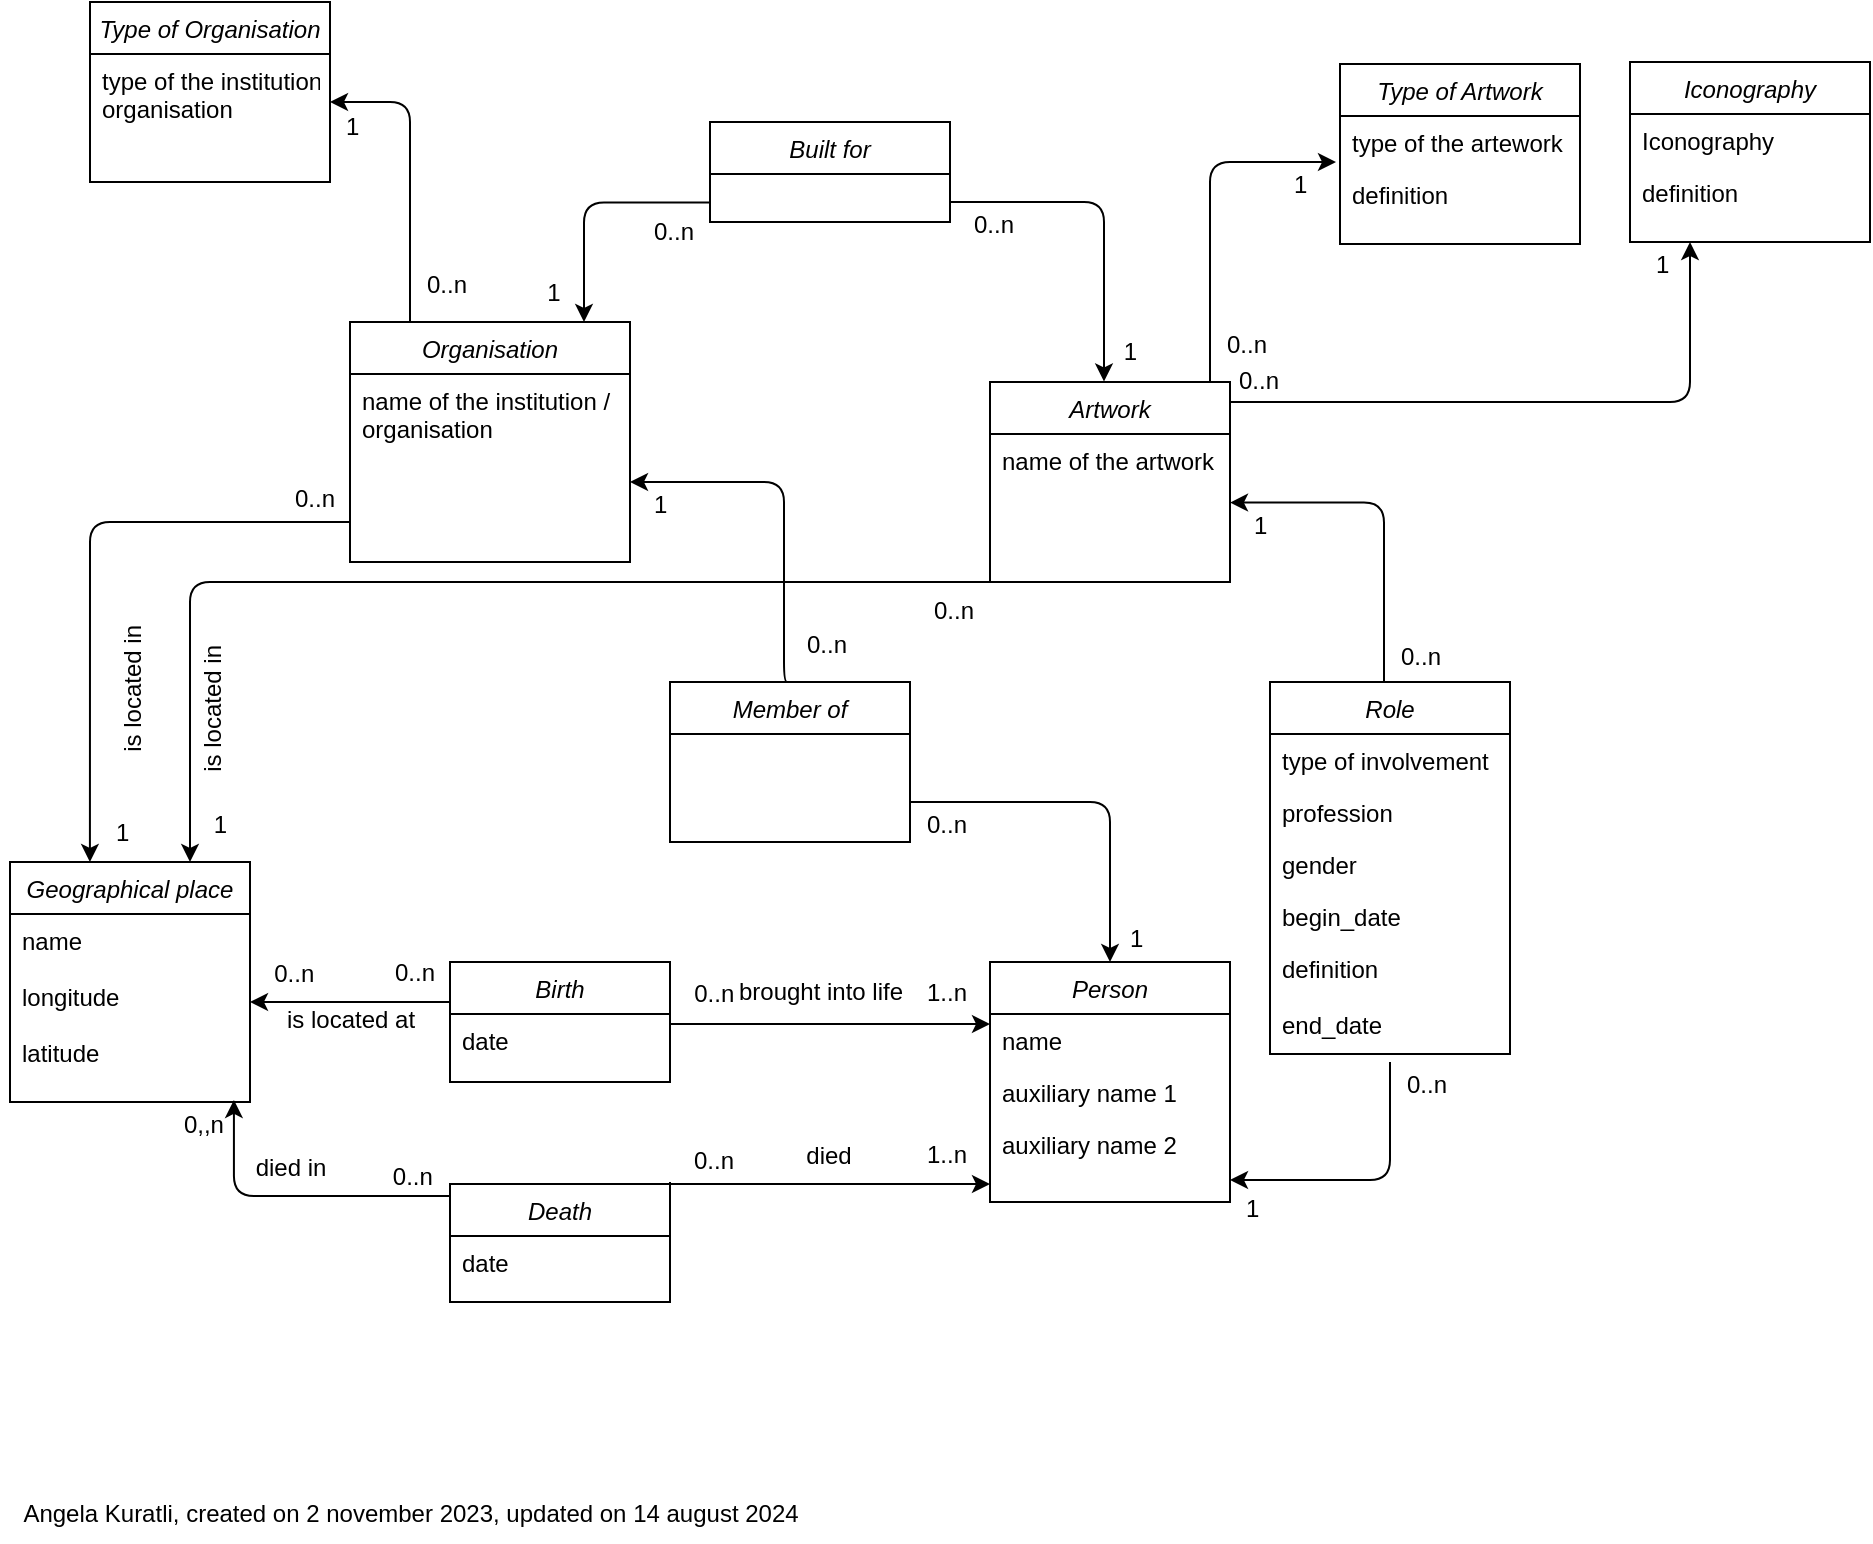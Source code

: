 <mxfile>
    <diagram id="C5RBs43oDa-KdzZeNtuy" name="Page-1">
        <mxGraphModel dx="1014" dy="787" grid="1" gridSize="10" guides="1" tooltips="1" connect="1" arrows="1" fold="1" page="1" pageScale="1" pageWidth="1654" pageHeight="1169" math="0" shadow="0">
            <root>
                <mxCell id="WIyWlLk6GJQsqaUBKTNV-0"/>
                <mxCell id="WIyWlLk6GJQsqaUBKTNV-1" parent="WIyWlLk6GJQsqaUBKTNV-0"/>
                <mxCell id="Bw8D9-mf-STMI-rw64IU-5" value="" style="endArrow=classic;shadow=0;strokeWidth=1;rounded=0;endFill=1;edgeStyle=elbowEdgeStyle;elbow=vertical;" parent="WIyWlLk6GJQsqaUBKTNV-1" edge="1">
                    <mxGeometry x="0.5" y="41" relative="1" as="geometry">
                        <mxPoint x="570" y="690" as="sourcePoint"/>
                        <mxPoint x="730" y="691" as="targetPoint"/>
                        <mxPoint x="-40" y="32" as="offset"/>
                        <Array as="points">
                            <mxPoint x="630" y="691"/>
                        </Array>
                    </mxGeometry>
                </mxCell>
                <mxCell id="Bw8D9-mf-STMI-rw64IU-6" value="0..n" style="resizable=0;align=left;verticalAlign=bottom;labelBackgroundColor=none;fontSize=12;" parent="Bw8D9-mf-STMI-rw64IU-5" connectable="0" vertex="1">
                    <mxGeometry x="-1" relative="1" as="geometry">
                        <mxPoint x="10" y="-2" as="offset"/>
                    </mxGeometry>
                </mxCell>
                <mxCell id="Bw8D9-mf-STMI-rw64IU-7" value="1..n" style="resizable=0;align=right;verticalAlign=bottom;labelBackgroundColor=none;fontSize=12;" parent="Bw8D9-mf-STMI-rw64IU-5" connectable="0" vertex="1">
                    <mxGeometry x="1" relative="1" as="geometry">
                        <mxPoint x="-10" y="-6" as="offset"/>
                    </mxGeometry>
                </mxCell>
                <mxCell id="Bw8D9-mf-STMI-rw64IU-8" value="died" style="text;html=1;resizable=0;points=[];;align=center;verticalAlign=middle;labelBackgroundColor=none;rounded=0;shadow=0;strokeWidth=1;fontSize=12;" parent="Bw8D9-mf-STMI-rw64IU-5" vertex="1" connectable="0">
                    <mxGeometry x="0.5" y="49" relative="1" as="geometry">
                        <mxPoint x="-41" y="35" as="offset"/>
                    </mxGeometry>
                </mxCell>
                <mxCell id="zkfFHV4jXpPFQw0GAbJ--0" value="Person" style="swimlane;fontStyle=2;align=center;verticalAlign=top;childLayout=stackLayout;horizontal=1;startSize=26;horizontalStack=0;resizeParent=1;resizeLast=0;collapsible=1;marginBottom=0;rounded=0;shadow=0;strokeWidth=1;" parent="WIyWlLk6GJQsqaUBKTNV-1" vertex="1">
                    <mxGeometry x="730" y="580" width="120" height="120" as="geometry">
                        <mxRectangle x="230" y="140" width="160" height="26" as="alternateBounds"/>
                    </mxGeometry>
                </mxCell>
                <mxCell id="zkfFHV4jXpPFQw0GAbJ--1" value="name" style="text;align=left;verticalAlign=top;spacingLeft=4;spacingRight=4;overflow=hidden;rotatable=0;points=[[0,0.5],[1,0.5]];portConstraint=eastwest;" parent="zkfFHV4jXpPFQw0GAbJ--0" vertex="1">
                    <mxGeometry y="26" width="120" height="26" as="geometry"/>
                </mxCell>
                <mxCell id="zkfFHV4jXpPFQw0GAbJ--2" value="auxiliary name 1" style="text;align=left;verticalAlign=top;spacingLeft=4;spacingRight=4;overflow=hidden;rotatable=0;points=[[0,0.5],[1,0.5]];portConstraint=eastwest;rounded=0;shadow=0;html=0;" parent="zkfFHV4jXpPFQw0GAbJ--0" vertex="1">
                    <mxGeometry y="52" width="120" height="26" as="geometry"/>
                </mxCell>
                <mxCell id="zkfFHV4jXpPFQw0GAbJ--3" value="auxiliary name 2" style="text;align=left;verticalAlign=top;spacingLeft=4;spacingRight=4;overflow=hidden;rotatable=0;points=[[0,0.5],[1,0.5]];portConstraint=eastwest;rounded=0;shadow=0;html=0;" parent="zkfFHV4jXpPFQw0GAbJ--0" vertex="1">
                    <mxGeometry y="78" width="120" height="26" as="geometry"/>
                </mxCell>
                <mxCell id="Bw8D9-mf-STMI-rw64IU-0" value="Birth" style="swimlane;fontStyle=2;align=center;verticalAlign=top;childLayout=stackLayout;horizontal=1;startSize=26;horizontalStack=0;resizeParent=1;resizeLast=0;collapsible=1;marginBottom=0;rounded=0;shadow=0;strokeWidth=1;" parent="WIyWlLk6GJQsqaUBKTNV-1" vertex="1">
                    <mxGeometry x="460" y="580" width="110" height="60" as="geometry">
                        <mxRectangle x="230" y="140" width="160" height="26" as="alternateBounds"/>
                    </mxGeometry>
                </mxCell>
                <mxCell id="Bw8D9-mf-STMI-rw64IU-1" value="date" style="text;align=left;verticalAlign=top;spacingLeft=4;spacingRight=4;overflow=hidden;rotatable=0;points=[[0,0.5],[1,0.5]];portConstraint=eastwest;" parent="Bw8D9-mf-STMI-rw64IU-0" vertex="1">
                    <mxGeometry y="26" width="110" height="26" as="geometry"/>
                </mxCell>
                <mxCell id="Bw8D9-mf-STMI-rw64IU-53" style="edgeStyle=elbowEdgeStyle;rounded=0;orthogonalLoop=1;jettySize=auto;elbow=vertical;html=1;exitX=0;exitY=0.5;exitDx=0;exitDy=0;" parent="Bw8D9-mf-STMI-rw64IU-0" edge="1">
                    <mxGeometry relative="1" as="geometry">
                        <mxPoint y="65" as="sourcePoint"/>
                        <mxPoint y="65" as="targetPoint"/>
                    </mxGeometry>
                </mxCell>
                <mxCell id="Bw8D9-mf-STMI-rw64IU-9" value="Artwork" style="swimlane;fontStyle=2;align=center;verticalAlign=top;childLayout=stackLayout;horizontal=1;startSize=26;horizontalStack=0;resizeParent=1;resizeLast=0;collapsible=1;marginBottom=0;rounded=0;shadow=0;strokeWidth=1;" parent="WIyWlLk6GJQsqaUBKTNV-1" vertex="1">
                    <mxGeometry x="730" y="290" width="120" height="100" as="geometry">
                        <mxRectangle x="230" y="140" width="160" height="26" as="alternateBounds"/>
                    </mxGeometry>
                </mxCell>
                <mxCell id="Bw8D9-mf-STMI-rw64IU-10" value="name of the artwork" style="text;align=left;verticalAlign=top;spacingLeft=4;spacingRight=4;overflow=hidden;rotatable=0;points=[[0,0.5],[1,0.5]];portConstraint=eastwest;" parent="Bw8D9-mf-STMI-rw64IU-9" vertex="1">
                    <mxGeometry y="26" width="120" height="26" as="geometry"/>
                </mxCell>
                <mxCell id="Bw8D9-mf-STMI-rw64IU-12" value="Geographical place" style="swimlane;fontStyle=2;align=center;verticalAlign=top;childLayout=stackLayout;horizontal=1;startSize=26;horizontalStack=0;resizeParent=1;resizeLast=0;collapsible=1;marginBottom=0;rounded=0;shadow=0;strokeWidth=1;" parent="WIyWlLk6GJQsqaUBKTNV-1" vertex="1">
                    <mxGeometry x="240" y="530" width="120" height="120" as="geometry">
                        <mxRectangle x="230" y="140" width="160" height="26" as="alternateBounds"/>
                    </mxGeometry>
                </mxCell>
                <mxCell id="Bw8D9-mf-STMI-rw64IU-13" value="name&#10;&#10;longitude&#10;&#10;latitude" style="text;align=left;verticalAlign=top;spacingLeft=4;spacingRight=4;overflow=hidden;rotatable=0;points=[[0,0.5],[1,0.5]];portConstraint=eastwest;" parent="Bw8D9-mf-STMI-rw64IU-12" vertex="1">
                    <mxGeometry y="26" width="120" height="94" as="geometry"/>
                </mxCell>
                <mxCell id="Bw8D9-mf-STMI-rw64IU-127" value="&lt;p class=&quot;p1&quot; style=&quot;margin: 0px; font-stretch: normal; line-height: normal;&quot;&gt;&lt;span style=&quot;&quot;&gt;Angela Kuratli, created on 2 november 2023, updated on 14 august 2024&lt;/span&gt;&lt;/p&gt;" style="text;html=1;align=center;verticalAlign=middle;resizable=0;points=[];autosize=1;fontStyle=0" parent="WIyWlLk6GJQsqaUBKTNV-1" vertex="1">
                    <mxGeometry x="235" y="840" width="410" height="30" as="geometry"/>
                </mxCell>
                <mxCell id="0" value="Death" style="swimlane;fontStyle=2;align=center;verticalAlign=top;childLayout=stackLayout;horizontal=1;startSize=26;horizontalStack=0;resizeParent=1;resizeLast=0;collapsible=1;marginBottom=0;rounded=0;shadow=0;strokeWidth=1;" parent="WIyWlLk6GJQsqaUBKTNV-1" vertex="1">
                    <mxGeometry x="460" y="691" width="110" height="59" as="geometry">
                        <mxRectangle x="230" y="140" width="160" height="26" as="alternateBounds"/>
                    </mxGeometry>
                </mxCell>
                <mxCell id="1" value="date" style="text;align=left;verticalAlign=top;spacingLeft=4;spacingRight=4;overflow=hidden;rotatable=0;points=[[0,0.5],[1,0.5]];portConstraint=eastwest;" parent="0" vertex="1">
                    <mxGeometry y="26" width="110" height="26" as="geometry"/>
                </mxCell>
                <mxCell id="3" style="edgeStyle=elbowEdgeStyle;rounded=0;orthogonalLoop=1;jettySize=auto;elbow=vertical;html=1;exitX=0;exitY=0.5;exitDx=0;exitDy=0;" parent="0" edge="1">
                    <mxGeometry relative="1" as="geometry">
                        <mxPoint y="65" as="sourcePoint"/>
                        <mxPoint y="64.69" as="targetPoint"/>
                    </mxGeometry>
                </mxCell>
                <mxCell id="14" value="Organisation" style="swimlane;fontStyle=2;align=center;verticalAlign=top;childLayout=stackLayout;horizontal=1;startSize=26;horizontalStack=0;resizeParent=1;resizeLast=0;collapsible=1;marginBottom=0;rounded=0;shadow=0;strokeWidth=1;" parent="WIyWlLk6GJQsqaUBKTNV-1" vertex="1">
                    <mxGeometry x="410" y="260" width="140" height="120" as="geometry">
                        <mxRectangle x="230" y="140" width="160" height="26" as="alternateBounds"/>
                    </mxGeometry>
                </mxCell>
                <mxCell id="45" value="name of the institution /&#10;organisation&#10;&#10;" style="text;align=left;verticalAlign=top;spacingLeft=4;spacingRight=4;overflow=hidden;rotatable=0;points=[[0,0.5],[1,0.5]];portConstraint=eastwest;rounded=0;shadow=0;html=0;" parent="14" vertex="1">
                    <mxGeometry y="26" width="140" height="94" as="geometry"/>
                </mxCell>
                <mxCell id="48" value="" style="endArrow=none;shadow=0;strokeWidth=1;rounded=1;endFill=0;edgeStyle=elbowEdgeStyle;elbow=vertical;startArrow=classic;startFill=1;exitX=0.933;exitY=1.021;exitDx=0;exitDy=0;exitPerimeter=0;" parent="WIyWlLk6GJQsqaUBKTNV-1" target="0" edge="1">
                    <mxGeometry x="0.5" y="41" relative="1" as="geometry">
                        <mxPoint x="351.96" y="648.974" as="sourcePoint"/>
                        <mxPoint x="460" y="718" as="targetPoint"/>
                        <mxPoint x="-40" y="32" as="offset"/>
                        <Array as="points">
                            <mxPoint x="330" y="697"/>
                            <mxPoint x="310" y="727"/>
                        </Array>
                    </mxGeometry>
                </mxCell>
                <mxCell id="49" value="0,,n" style="resizable=0;align=left;verticalAlign=bottom;labelBackgroundColor=none;fontSize=12;" parent="48" connectable="0" vertex="1">
                    <mxGeometry x="-1" relative="1" as="geometry">
                        <mxPoint x="-27" y="21" as="offset"/>
                    </mxGeometry>
                </mxCell>
                <mxCell id="50" value="0..n" style="resizable=0;align=right;verticalAlign=bottom;labelBackgroundColor=none;fontSize=12;" parent="48" connectable="0" vertex="1">
                    <mxGeometry x="1" relative="1" as="geometry">
                        <mxPoint x="-7" y="-1" as="offset"/>
                    </mxGeometry>
                </mxCell>
                <mxCell id="51" value="died in" style="text;html=1;resizable=0;points=[];;align=center;verticalAlign=middle;labelBackgroundColor=none;rounded=0;shadow=0;strokeWidth=1;fontSize=12;" parent="48" vertex="1" connectable="0">
                    <mxGeometry x="0.5" y="49" relative="1" as="geometry">
                        <mxPoint x="-41" y="35" as="offset"/>
                    </mxGeometry>
                </mxCell>
                <mxCell id="52" value="Role" style="swimlane;fontStyle=2;align=center;verticalAlign=top;childLayout=stackLayout;horizontal=1;startSize=26;horizontalStack=0;resizeParent=1;resizeLast=0;collapsible=1;marginBottom=0;rounded=0;shadow=0;strokeWidth=1;" parent="WIyWlLk6GJQsqaUBKTNV-1" vertex="1">
                    <mxGeometry x="870" y="440" width="120" height="186" as="geometry">
                        <mxRectangle x="230" y="140" width="160" height="26" as="alternateBounds"/>
                    </mxGeometry>
                </mxCell>
                <mxCell id="154" value="type of involvement" style="text;align=left;verticalAlign=top;spacingLeft=4;spacingRight=4;overflow=hidden;rotatable=0;points=[[0,0.5],[1,0.5]];portConstraint=eastwest;" parent="52" vertex="1">
                    <mxGeometry y="26" width="120" height="26" as="geometry"/>
                </mxCell>
                <mxCell id="155" value="profession" style="text;align=left;verticalAlign=top;spacingLeft=4;spacingRight=4;overflow=hidden;rotatable=0;points=[[0,0.5],[1,0.5]];portConstraint=eastwest;" parent="52" vertex="1">
                    <mxGeometry y="52" width="120" height="26" as="geometry"/>
                </mxCell>
                <mxCell id="156" value="gender" style="text;align=left;verticalAlign=top;spacingLeft=4;spacingRight=4;overflow=hidden;rotatable=0;points=[[0,0.5],[1,0.5]];portConstraint=eastwest;" parent="52" vertex="1">
                    <mxGeometry y="78" width="120" height="26" as="geometry"/>
                </mxCell>
                <mxCell id="158" value="begin_date" style="text;align=left;verticalAlign=top;spacingLeft=4;spacingRight=4;overflow=hidden;rotatable=0;points=[[0,0.5],[1,0.5]];portConstraint=eastwest;" parent="52" vertex="1">
                    <mxGeometry y="104" width="120" height="26" as="geometry"/>
                </mxCell>
                <mxCell id="168" value="definition" style="text;align=left;verticalAlign=top;spacingLeft=4;spacingRight=4;overflow=hidden;rotatable=0;points=[[0,0.5],[1,0.5]];portConstraint=eastwest;" parent="52" vertex="1">
                    <mxGeometry y="130" width="120" height="28" as="geometry"/>
                </mxCell>
                <mxCell id="160" value="end_date" style="text;align=left;verticalAlign=top;spacingLeft=4;spacingRight=4;overflow=hidden;rotatable=0;points=[[0,0.5],[1,0.5]];portConstraint=eastwest;" parent="52" vertex="1">
                    <mxGeometry y="158" width="120" height="28" as="geometry"/>
                </mxCell>
                <mxCell id="76" value="" style="endArrow=none;shadow=0;strokeWidth=1;rounded=1;endFill=0;edgeStyle=elbowEdgeStyle;entryX=0.5;entryY=0;entryDx=0;entryDy=0;exitX=1.025;exitY=0.165;exitDx=0;exitDy=0;exitPerimeter=0;startArrow=classic;startFill=1;" parent="WIyWlLk6GJQsqaUBKTNV-1" edge="1">
                    <mxGeometry x="0.5" y="41" relative="1" as="geometry">
                        <mxPoint x="850" y="350.29" as="sourcePoint"/>
                        <mxPoint x="927" y="440" as="targetPoint"/>
                        <mxPoint x="-40" y="32" as="offset"/>
                        <Array as="points">
                            <mxPoint x="927" y="400"/>
                            <mxPoint x="877" y="370"/>
                            <mxPoint x="927" y="380"/>
                        </Array>
                    </mxGeometry>
                </mxCell>
                <mxCell id="77" value="1" style="resizable=0;align=left;verticalAlign=bottom;labelBackgroundColor=none;fontSize=12;rotation=0;" parent="76" connectable="0" vertex="1">
                    <mxGeometry x="-1" relative="1" as="geometry">
                        <mxPoint x="10" y="20" as="offset"/>
                    </mxGeometry>
                </mxCell>
                <mxCell id="79" value="" style="endArrow=none;shadow=0;strokeWidth=1;rounded=1;endFill=0;edgeStyle=elbowEdgeStyle;elbow=vertical;startArrow=classic;startFill=1;" parent="WIyWlLk6GJQsqaUBKTNV-1" edge="1">
                    <mxGeometry x="0.5" y="41" relative="1" as="geometry">
                        <mxPoint x="850" y="689" as="sourcePoint"/>
                        <mxPoint x="930" y="630" as="targetPoint"/>
                        <mxPoint x="-40" y="32" as="offset"/>
                        <Array as="points">
                            <mxPoint x="939" y="689"/>
                            <mxPoint x="929.16" y="634.02"/>
                            <mxPoint x="939.16" y="644.02"/>
                            <mxPoint x="1004.16" y="644.02"/>
                        </Array>
                    </mxGeometry>
                </mxCell>
                <mxCell id="80" value="1" style="resizable=0;align=left;verticalAlign=bottom;labelBackgroundColor=none;fontSize=12;rotation=0;" parent="79" connectable="0" vertex="1">
                    <mxGeometry x="-1" relative="1" as="geometry">
                        <mxPoint x="6" y="23" as="offset"/>
                    </mxGeometry>
                </mxCell>
                <mxCell id="81" value="0..n" style="resizable=0;align=right;verticalAlign=bottom;labelBackgroundColor=none;fontSize=12;rotation=0;" parent="79" connectable="0" vertex="1">
                    <mxGeometry x="1" relative="1" as="geometry">
                        <mxPoint x="30" y="20" as="offset"/>
                    </mxGeometry>
                </mxCell>
                <mxCell id="88" value="Member of" style="swimlane;fontStyle=2;align=center;verticalAlign=top;childLayout=stackLayout;horizontal=1;startSize=26;horizontalStack=0;resizeParent=1;resizeLast=0;collapsible=1;marginBottom=0;rounded=0;shadow=0;strokeWidth=1;" parent="WIyWlLk6GJQsqaUBKTNV-1" vertex="1">
                    <mxGeometry x="570" y="440" width="120" height="80" as="geometry">
                        <mxRectangle x="230" y="140" width="160" height="26" as="alternateBounds"/>
                    </mxGeometry>
                </mxCell>
                <mxCell id="90" value="Built for" style="swimlane;fontStyle=2;align=center;verticalAlign=top;childLayout=stackLayout;horizontal=1;startSize=26;horizontalStack=0;resizeParent=1;resizeLast=0;collapsible=1;marginBottom=0;rounded=0;shadow=0;strokeWidth=1;" parent="WIyWlLk6GJQsqaUBKTNV-1" vertex="1">
                    <mxGeometry x="590" y="160" width="120" height="50" as="geometry">
                        <mxRectangle x="230" y="140" width="160" height="26" as="alternateBounds"/>
                    </mxGeometry>
                </mxCell>
                <mxCell id="91" value="" style="endArrow=none;shadow=0;strokeWidth=1;rounded=1;endFill=0;edgeStyle=orthogonalEdgeStyle;elbow=vertical;exitX=0.5;exitY=0;exitDx=0;exitDy=0;startArrow=classic;startFill=1;" parent="WIyWlLk6GJQsqaUBKTNV-1" source="zkfFHV4jXpPFQw0GAbJ--0" edge="1">
                    <mxGeometry x="0.5" y="41" relative="1" as="geometry">
                        <mxPoint x="785" y="570" as="sourcePoint"/>
                        <mxPoint x="690" y="500" as="targetPoint"/>
                        <mxPoint x="-40" y="32" as="offset"/>
                        <Array as="points">
                            <mxPoint x="790" y="500"/>
                        </Array>
                    </mxGeometry>
                </mxCell>
                <mxCell id="93" value="0..n" style="resizable=0;align=right;verticalAlign=bottom;labelBackgroundColor=none;fontSize=12;rotation=0;" parent="91" connectable="0" vertex="1">
                    <mxGeometry x="1" relative="1" as="geometry">
                        <mxPoint x="30" y="20" as="offset"/>
                    </mxGeometry>
                </mxCell>
                <mxCell id="98" value="" style="endArrow=none;shadow=0;strokeWidth=1;rounded=1;endFill=0;edgeStyle=elbowEdgeStyle;exitX=1.025;exitY=0.165;exitDx=0;exitDy=0;exitPerimeter=0;startArrow=classic;startFill=1;entryX=0.5;entryY=0;entryDx=0;entryDy=0;" parent="WIyWlLk6GJQsqaUBKTNV-1" target="88" edge="1">
                    <mxGeometry x="0.5" y="41" relative="1" as="geometry">
                        <mxPoint x="550" y="340.0" as="sourcePoint"/>
                        <mxPoint x="627" y="420" as="targetPoint"/>
                        <mxPoint x="-40" y="32" as="offset"/>
                        <Array as="points">
                            <mxPoint x="627" y="389.71"/>
                            <mxPoint x="577" y="359.71"/>
                            <mxPoint x="627" y="369.71"/>
                        </Array>
                    </mxGeometry>
                </mxCell>
                <mxCell id="99" value="1" style="resizable=0;align=left;verticalAlign=bottom;labelBackgroundColor=none;fontSize=12;rotation=0;" parent="98" connectable="0" vertex="1">
                    <mxGeometry x="-1" relative="1" as="geometry">
                        <mxPoint x="10" y="20" as="offset"/>
                    </mxGeometry>
                </mxCell>
                <mxCell id="100" value="0..n" style="resizable=0;align=right;verticalAlign=bottom;labelBackgroundColor=none;fontSize=12;rotation=0;" parent="98" connectable="0" vertex="1">
                    <mxGeometry x="1" relative="1" as="geometry">
                        <mxPoint x="30" y="-10" as="offset"/>
                    </mxGeometry>
                </mxCell>
                <mxCell id="102" value="" style="endArrow=none;shadow=0;strokeWidth=1;rounded=0;endFill=0;elbow=vertical;startArrow=classic;startFill=1;" parent="WIyWlLk6GJQsqaUBKTNV-1" edge="1">
                    <mxGeometry x="0.5" y="41" relative="1" as="geometry">
                        <mxPoint x="360" y="600" as="sourcePoint"/>
                        <mxPoint x="460" y="600" as="targetPoint"/>
                        <mxPoint x="-40" y="32" as="offset"/>
                    </mxGeometry>
                </mxCell>
                <mxCell id="103" value="0..n" style="resizable=0;align=left;verticalAlign=bottom;labelBackgroundColor=none;fontSize=12;" parent="102" connectable="0" vertex="1">
                    <mxGeometry x="-1" relative="1" as="geometry">
                        <mxPoint x="10.14" y="-5.33" as="offset"/>
                    </mxGeometry>
                </mxCell>
                <mxCell id="104" value="0..n" style="resizable=0;align=right;verticalAlign=bottom;labelBackgroundColor=none;fontSize=12;" parent="102" connectable="0" vertex="1">
                    <mxGeometry x="1" relative="1" as="geometry">
                        <mxPoint x="-6" y="-6" as="offset"/>
                    </mxGeometry>
                </mxCell>
                <mxCell id="106" value="" style="endArrow=none;shadow=0;strokeWidth=1;rounded=1;endFill=0;edgeStyle=orthogonalEdgeStyle;startArrow=classic;startFill=1;exitX=0.333;exitY=0;exitDx=0;exitDy=0;exitPerimeter=0;" parent="WIyWlLk6GJQsqaUBKTNV-1" source="Bw8D9-mf-STMI-rw64IU-12" edge="1">
                    <mxGeometry x="0.5" y="41" relative="1" as="geometry">
                        <mxPoint x="280" y="450" as="sourcePoint"/>
                        <mxPoint x="410" y="360" as="targetPoint"/>
                        <mxPoint x="-40" y="32" as="offset"/>
                        <Array as="points">
                            <mxPoint x="280" y="360"/>
                        </Array>
                    </mxGeometry>
                </mxCell>
                <mxCell id="108" value="is located in" style="resizable=0;align=right;verticalAlign=bottom;labelBackgroundColor=none;fontSize=12;rotation=-90;" parent="106" connectable="0" vertex="1">
                    <mxGeometry x="1" relative="1" as="geometry">
                        <mxPoint x="-60" y="60" as="offset"/>
                    </mxGeometry>
                </mxCell>
                <mxCell id="109" value="0..n" style="resizable=0;align=right;verticalAlign=bottom;labelBackgroundColor=none;fontSize=12;rotation=0;" parent="WIyWlLk6GJQsqaUBKTNV-1" connectable="0" vertex="1">
                    <mxGeometry x="404.0" y="357" as="geometry"/>
                </mxCell>
                <mxCell id="110" value="is located at" style="text;html=1;resizable=0;points=[];;align=center;verticalAlign=middle;labelBackgroundColor=none;rounded=0;shadow=0;strokeWidth=1;fontSize=12;" parent="WIyWlLk6GJQsqaUBKTNV-1" vertex="1" connectable="0">
                    <mxGeometry x="419.997" y="731" as="geometry">
                        <mxPoint x="-10" y="-122" as="offset"/>
                    </mxGeometry>
                </mxCell>
                <mxCell id="111" value="brought into life" style="text;html=1;resizable=0;points=[];;align=center;verticalAlign=middle;labelBackgroundColor=none;rounded=0;shadow=0;strokeWidth=1;fontSize=12;" parent="WIyWlLk6GJQsqaUBKTNV-1" vertex="1" connectable="0">
                    <mxGeometry x="648.997" y="674" as="geometry">
                        <mxPoint x="-4" y="-79" as="offset"/>
                    </mxGeometry>
                </mxCell>
                <mxCell id="112" value="1" style="resizable=0;align=left;verticalAlign=bottom;labelBackgroundColor=none;fontSize=12;" parent="WIyWlLk6GJQsqaUBKTNV-1" connectable="0" vertex="1">
                    <mxGeometry x="291" y="524" as="geometry"/>
                </mxCell>
                <mxCell id="116" value="" style="endArrow=classic;shadow=0;strokeWidth=1;rounded=1;endFill=1;edgeStyle=elbowEdgeStyle;entryX=0.5;entryY=0;entryDx=0;entryDy=0;exitX=1.025;exitY=0.165;exitDx=0;exitDy=0;exitPerimeter=0;startArrow=none;startFill=0;" parent="WIyWlLk6GJQsqaUBKTNV-1" edge="1">
                    <mxGeometry x="0.5" y="41" relative="1" as="geometry">
                        <mxPoint x="710" y="200.0" as="sourcePoint"/>
                        <mxPoint x="787" y="289.71" as="targetPoint"/>
                        <mxPoint x="-40" y="32" as="offset"/>
                        <Array as="points">
                            <mxPoint x="787" y="249.71"/>
                            <mxPoint x="737" y="219.71"/>
                            <mxPoint x="787" y="229.71"/>
                        </Array>
                    </mxGeometry>
                </mxCell>
                <mxCell id="117" value="0..n" style="resizable=0;align=left;verticalAlign=bottom;labelBackgroundColor=none;fontSize=12;rotation=0;" parent="116" connectable="0" vertex="1">
                    <mxGeometry x="-1" relative="1" as="geometry">
                        <mxPoint x="10" y="20" as="offset"/>
                    </mxGeometry>
                </mxCell>
                <mxCell id="118" value="1" style="resizable=0;align=right;verticalAlign=bottom;labelBackgroundColor=none;fontSize=12;rotation=0;" parent="116" connectable="0" vertex="1">
                    <mxGeometry x="1" relative="1" as="geometry">
                        <mxPoint x="18" y="-6" as="offset"/>
                    </mxGeometry>
                </mxCell>
                <mxCell id="119" value="" style="endArrow=classic;shadow=0;strokeWidth=1;rounded=1;endFill=1;edgeStyle=elbowEdgeStyle;startArrow=none;startFill=0;entryX=0.836;entryY=0;entryDx=0;entryDy=0;entryPerimeter=0;" parent="WIyWlLk6GJQsqaUBKTNV-1" target="14" edge="1">
                    <mxGeometry x="0.5" y="41" relative="1" as="geometry">
                        <mxPoint x="590" y="200.29" as="sourcePoint"/>
                        <mxPoint x="527" y="270" as="targetPoint"/>
                        <mxPoint x="-40" y="32" as="offset"/>
                        <Array as="points">
                            <mxPoint x="527" y="250.0"/>
                            <mxPoint x="477" y="220"/>
                            <mxPoint x="527" y="230"/>
                        </Array>
                    </mxGeometry>
                </mxCell>
                <mxCell id="120" value="0..n" style="resizable=0;align=left;verticalAlign=bottom;labelBackgroundColor=none;fontSize=12;rotation=0;" parent="119" connectable="0" vertex="1">
                    <mxGeometry x="-1" relative="1" as="geometry">
                        <mxPoint x="-30" y="23" as="offset"/>
                    </mxGeometry>
                </mxCell>
                <mxCell id="121" value="1" style="resizable=0;align=right;verticalAlign=bottom;labelBackgroundColor=none;fontSize=12;rotation=0;" parent="119" connectable="0" vertex="1">
                    <mxGeometry x="1" relative="1" as="geometry">
                        <mxPoint x="-10" y="-6" as="offset"/>
                    </mxGeometry>
                </mxCell>
                <mxCell id="134" value="" style="endArrow=classic;shadow=0;strokeWidth=1;rounded=0;endFill=1;edgeStyle=elbowEdgeStyle;elbow=vertical;" parent="WIyWlLk6GJQsqaUBKTNV-1" edge="1">
                    <mxGeometry x="0.5" y="41" relative="1" as="geometry">
                        <mxPoint x="570" y="610" as="sourcePoint"/>
                        <mxPoint x="730" y="611" as="targetPoint"/>
                        <mxPoint x="-40" y="32" as="offset"/>
                        <Array as="points">
                            <mxPoint x="630" y="611"/>
                        </Array>
                    </mxGeometry>
                </mxCell>
                <mxCell id="135" value="0..n" style="resizable=0;align=left;verticalAlign=bottom;labelBackgroundColor=none;fontSize=12;" parent="134" connectable="0" vertex="1">
                    <mxGeometry x="-1" relative="1" as="geometry">
                        <mxPoint x="10.14" y="-5.33" as="offset"/>
                    </mxGeometry>
                </mxCell>
                <mxCell id="136" value="1..n" style="resizable=0;align=right;verticalAlign=bottom;labelBackgroundColor=none;fontSize=12;" parent="134" connectable="0" vertex="1">
                    <mxGeometry x="1" relative="1" as="geometry">
                        <mxPoint x="-10" y="-7" as="offset"/>
                    </mxGeometry>
                </mxCell>
                <mxCell id="137" value="Type of Artwork" style="swimlane;fontStyle=2;align=center;verticalAlign=top;childLayout=stackLayout;horizontal=1;startSize=26;horizontalStack=0;resizeParent=1;resizeLast=0;collapsible=1;marginBottom=0;rounded=0;shadow=0;strokeWidth=1;" parent="WIyWlLk6GJQsqaUBKTNV-1" vertex="1">
                    <mxGeometry x="905" y="131" width="120" height="90" as="geometry">
                        <mxRectangle x="230" y="140" width="160" height="26" as="alternateBounds"/>
                    </mxGeometry>
                </mxCell>
                <mxCell id="138" value="type of the artework" style="text;align=left;verticalAlign=top;spacingLeft=4;spacingRight=4;overflow=hidden;rotatable=0;points=[[0,0.5],[1,0.5]];portConstraint=eastwest;" parent="137" vertex="1">
                    <mxGeometry y="26" width="120" height="26" as="geometry"/>
                </mxCell>
                <mxCell id="139" value="definition" style="text;align=left;verticalAlign=top;spacingLeft=4;spacingRight=4;overflow=hidden;rotatable=0;points=[[0,0.5],[1,0.5]];portConstraint=eastwest;rounded=0;shadow=0;html=0;" parent="137" vertex="1">
                    <mxGeometry y="52" width="120" height="26" as="geometry"/>
                </mxCell>
                <mxCell id="141" value="" style="endArrow=classic;shadow=0;strokeWidth=1;rounded=1;endFill=1;edgeStyle=elbowEdgeStyle;startArrow=none;startFill=0;entryX=0.75;entryY=0;entryDx=0;entryDy=0;" parent="WIyWlLk6GJQsqaUBKTNV-1" target="Bw8D9-mf-STMI-rw64IU-12" edge="1">
                    <mxGeometry x="0.5" y="41" relative="1" as="geometry">
                        <mxPoint x="730" y="390" as="sourcePoint"/>
                        <mxPoint x="330.04" y="499.86" as="targetPoint"/>
                        <mxPoint x="-40" y="32" as="offset"/>
                        <Array as="points">
                            <mxPoint x="330" y="449.86"/>
                            <mxPoint x="280" y="419.86"/>
                            <mxPoint x="330" y="429.86"/>
                        </Array>
                    </mxGeometry>
                </mxCell>
                <mxCell id="142" value="0..n" style="resizable=0;align=left;verticalAlign=bottom;labelBackgroundColor=none;fontSize=12;rotation=0;" parent="141" connectable="0" vertex="1">
                    <mxGeometry x="-1" relative="1" as="geometry">
                        <mxPoint x="-30" y="23" as="offset"/>
                    </mxGeometry>
                </mxCell>
                <mxCell id="143" value="1" style="resizable=0;align=right;verticalAlign=bottom;labelBackgroundColor=none;fontSize=12;rotation=0;" parent="141" connectable="0" vertex="1">
                    <mxGeometry x="1" relative="1" as="geometry">
                        <mxPoint x="20" y="-10" as="offset"/>
                    </mxGeometry>
                </mxCell>
                <mxCell id="144" value="is located in" style="resizable=0;align=right;verticalAlign=bottom;labelBackgroundColor=none;fontSize=12;rotation=-90;" parent="WIyWlLk6GJQsqaUBKTNV-1" connectable="0" vertex="1">
                    <mxGeometry x="310.0" y="410" as="geometry"/>
                </mxCell>
                <mxCell id="145" value="" style="endArrow=none;shadow=0;strokeWidth=1;rounded=1;endFill=0;edgeStyle=elbowEdgeStyle;startArrow=classic;startFill=1;" parent="WIyWlLk6GJQsqaUBKTNV-1" edge="1">
                    <mxGeometry x="0.5" y="41" relative="1" as="geometry">
                        <mxPoint x="903" y="180" as="sourcePoint"/>
                        <mxPoint x="840" y="290" as="targetPoint"/>
                        <mxPoint x="-40" y="32" as="offset"/>
                        <Array as="points">
                            <mxPoint x="840" y="239.71"/>
                            <mxPoint x="790" y="209.71"/>
                            <mxPoint x="840" y="219.71"/>
                        </Array>
                    </mxGeometry>
                </mxCell>
                <mxCell id="146" value="1" style="resizable=0;align=left;verticalAlign=bottom;labelBackgroundColor=none;fontSize=12;rotation=0;" parent="145" connectable="0" vertex="1">
                    <mxGeometry x="-1" relative="1" as="geometry">
                        <mxPoint x="-23" y="20" as="offset"/>
                    </mxGeometry>
                </mxCell>
                <mxCell id="147" value="0..n" style="resizable=0;align=right;verticalAlign=bottom;labelBackgroundColor=none;fontSize=12;rotation=0;" parent="145" connectable="0" vertex="1">
                    <mxGeometry x="1" relative="1" as="geometry">
                        <mxPoint x="30" y="-10" as="offset"/>
                    </mxGeometry>
                </mxCell>
                <mxCell id="148" value="Iconography" style="swimlane;fontStyle=2;align=center;verticalAlign=top;childLayout=stackLayout;horizontal=1;startSize=26;horizontalStack=0;resizeParent=1;resizeLast=0;collapsible=1;marginBottom=0;rounded=0;shadow=0;strokeWidth=1;" parent="WIyWlLk6GJQsqaUBKTNV-1" vertex="1">
                    <mxGeometry x="1050" y="130" width="120" height="90" as="geometry">
                        <mxRectangle x="230" y="140" width="160" height="26" as="alternateBounds"/>
                    </mxGeometry>
                </mxCell>
                <mxCell id="149" value="Iconography" style="text;align=left;verticalAlign=top;spacingLeft=4;spacingRight=4;overflow=hidden;rotatable=0;points=[[0,0.5],[1,0.5]];portConstraint=eastwest;" parent="148" vertex="1">
                    <mxGeometry y="26" width="120" height="26" as="geometry"/>
                </mxCell>
                <mxCell id="150" value="definition" style="text;align=left;verticalAlign=top;spacingLeft=4;spacingRight=4;overflow=hidden;rotatable=0;points=[[0,0.5],[1,0.5]];portConstraint=eastwest;rounded=0;shadow=0;html=0;" parent="148" vertex="1">
                    <mxGeometry y="52" width="120" height="26" as="geometry"/>
                </mxCell>
                <mxCell id="151" value="" style="endArrow=none;shadow=0;strokeWidth=1;rounded=1;endFill=0;edgeStyle=elbowEdgeStyle;startArrow=classic;startFill=1;exitX=0.25;exitY=1;exitDx=0;exitDy=0;" parent="WIyWlLk6GJQsqaUBKTNV-1" source="148" edge="1">
                    <mxGeometry x="0.5" y="41" relative="1" as="geometry">
                        <mxPoint x="913" y="190" as="sourcePoint"/>
                        <mxPoint x="850" y="300" as="targetPoint"/>
                        <mxPoint x="-40" y="32" as="offset"/>
                        <Array as="points">
                            <mxPoint x="1080" y="260"/>
                            <mxPoint x="800" y="219.71"/>
                            <mxPoint x="850" y="229.71"/>
                        </Array>
                    </mxGeometry>
                </mxCell>
                <mxCell id="152" value="1" style="resizable=0;align=left;verticalAlign=bottom;labelBackgroundColor=none;fontSize=12;rotation=0;" parent="151" connectable="0" vertex="1">
                    <mxGeometry x="-1" relative="1" as="geometry">
                        <mxPoint x="-19" y="20" as="offset"/>
                    </mxGeometry>
                </mxCell>
                <mxCell id="153" value="0..n" style="resizable=0;align=right;verticalAlign=bottom;labelBackgroundColor=none;fontSize=12;rotation=0;" parent="151" connectable="0" vertex="1">
                    <mxGeometry x="1" relative="1" as="geometry">
                        <mxPoint x="26" y="-2" as="offset"/>
                    </mxGeometry>
                </mxCell>
                <mxCell id="169" value="Type of Organisation" style="swimlane;fontStyle=2;align=center;verticalAlign=top;childLayout=stackLayout;horizontal=1;startSize=26;horizontalStack=0;resizeParent=1;resizeLast=0;collapsible=1;marginBottom=0;rounded=0;shadow=0;strokeWidth=1;" parent="WIyWlLk6GJQsqaUBKTNV-1" vertex="1">
                    <mxGeometry x="280" y="100" width="120" height="90" as="geometry">
                        <mxRectangle x="230" y="140" width="160" height="26" as="alternateBounds"/>
                    </mxGeometry>
                </mxCell>
                <mxCell id="170" value="type of the institution /&#10;organisation" style="text;align=left;verticalAlign=top;spacingLeft=4;spacingRight=4;overflow=hidden;rotatable=0;points=[[0,0.5],[1,0.5]];portConstraint=eastwest;" parent="169" vertex="1">
                    <mxGeometry y="26" width="120" height="44" as="geometry"/>
                </mxCell>
                <mxCell id="171" value="" style="endArrow=none;shadow=0;strokeWidth=1;rounded=1;endFill=0;edgeStyle=elbowEdgeStyle;startArrow=classic;startFill=1;" parent="WIyWlLk6GJQsqaUBKTNV-1" edge="1">
                    <mxGeometry x="0.5" y="41" relative="1" as="geometry">
                        <mxPoint x="400" y="150" as="sourcePoint"/>
                        <mxPoint x="440" y="260" as="targetPoint"/>
                        <mxPoint x="-40" y="32" as="offset"/>
                        <Array as="points">
                            <mxPoint x="440" y="209.71"/>
                            <mxPoint x="390" y="179.71"/>
                            <mxPoint x="440" y="189.71"/>
                        </Array>
                    </mxGeometry>
                </mxCell>
                <mxCell id="172" value="1" style="resizable=0;align=left;verticalAlign=bottom;labelBackgroundColor=none;fontSize=12;rotation=0;" parent="171" connectable="0" vertex="1">
                    <mxGeometry x="-1" relative="1" as="geometry">
                        <mxPoint x="6" y="21" as="offset"/>
                    </mxGeometry>
                </mxCell>
                <mxCell id="173" value="0..n" style="resizable=0;align=right;verticalAlign=bottom;labelBackgroundColor=none;fontSize=12;rotation=0;" parent="171" connectable="0" vertex="1">
                    <mxGeometry x="1" relative="1" as="geometry">
                        <mxPoint x="30" y="-10" as="offset"/>
                    </mxGeometry>
                </mxCell>
                <mxCell id="174" value="0..n" style="resizable=0;align=right;verticalAlign=bottom;labelBackgroundColor=none;fontSize=12;rotation=0;" connectable="0" vertex="1" parent="WIyWlLk6GJQsqaUBKTNV-1">
                    <mxGeometry x="957" y="436" as="geometry"/>
                </mxCell>
                <mxCell id="175" value="1" style="resizable=0;align=left;verticalAlign=bottom;labelBackgroundColor=none;fontSize=12;rotation=0;" connectable="0" vertex="1" parent="WIyWlLk6GJQsqaUBKTNV-1">
                    <mxGeometry x="570" y="370" as="geometry">
                        <mxPoint x="228" y="207" as="offset"/>
                    </mxGeometry>
                </mxCell>
            </root>
        </mxGraphModel>
    </diagram>
</mxfile>